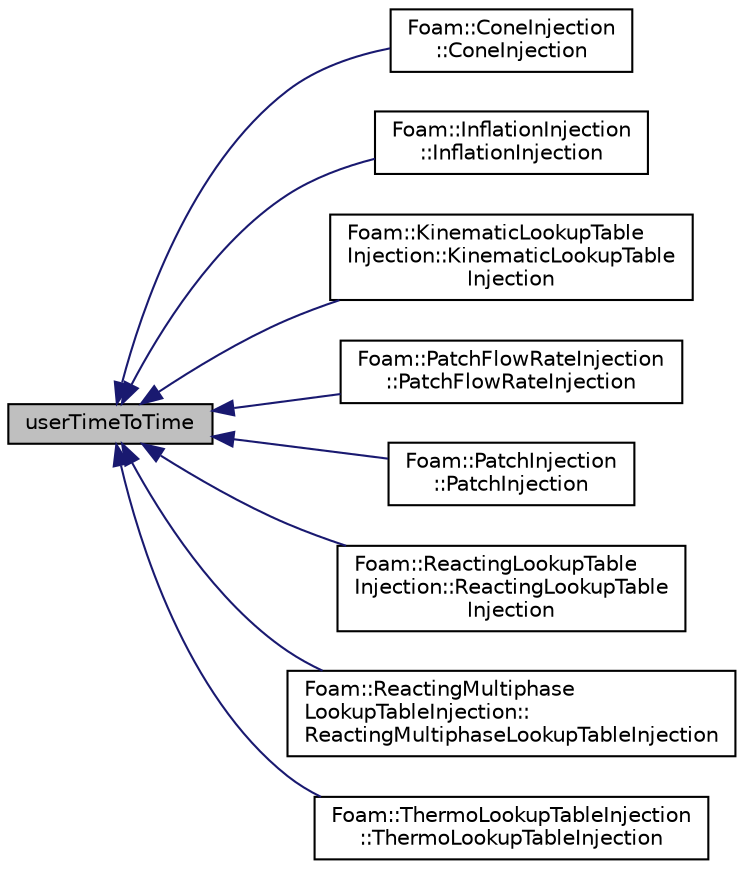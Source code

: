 digraph "userTimeToTime"
{
  bgcolor="transparent";
  edge [fontname="Helvetica",fontsize="10",labelfontname="Helvetica",labelfontsize="10"];
  node [fontname="Helvetica",fontsize="10",shape=record];
  rankdir="LR";
  Node1 [label="userTimeToTime",height=0.2,width=0.4,color="black", fillcolor="grey75", style="filled" fontcolor="black"];
  Node1 -> Node2 [dir="back",color="midnightblue",fontsize="10",style="solid",fontname="Helvetica"];
  Node2 [label="Foam::ConeInjection\l::ConeInjection",height=0.2,width=0.4,color="black",URL="$classFoam_1_1ConeInjection.html#a27734237622b5ec96d4f9bd9ea1b72a1",tooltip="Construct from dictionary. "];
  Node1 -> Node3 [dir="back",color="midnightblue",fontsize="10",style="solid",fontname="Helvetica"];
  Node3 [label="Foam::InflationInjection\l::InflationInjection",height=0.2,width=0.4,color="black",URL="$classFoam_1_1InflationInjection.html#a507ed754c52ed201d90a2c3fe5f09add",tooltip="Construct from dictionary. "];
  Node1 -> Node4 [dir="back",color="midnightblue",fontsize="10",style="solid",fontname="Helvetica"];
  Node4 [label="Foam::KinematicLookupTable\lInjection::KinematicLookupTable\lInjection",height=0.2,width=0.4,color="black",URL="$classFoam_1_1KinematicLookupTableInjection.html#a8d13ebf3461e90e2ac1f45d8ec030d7a",tooltip="Construct from dictionary. "];
  Node1 -> Node5 [dir="back",color="midnightblue",fontsize="10",style="solid",fontname="Helvetica"];
  Node5 [label="Foam::PatchFlowRateInjection\l::PatchFlowRateInjection",height=0.2,width=0.4,color="black",URL="$classFoam_1_1PatchFlowRateInjection.html#a91ebd5a3a02fc32a75bf8b93768e6017",tooltip="Construct from dictionary. "];
  Node1 -> Node6 [dir="back",color="midnightblue",fontsize="10",style="solid",fontname="Helvetica"];
  Node6 [label="Foam::PatchInjection\l::PatchInjection",height=0.2,width=0.4,color="black",URL="$classFoam_1_1PatchInjection.html#aa9c5600f0c25be3019777cc1d743ba6b",tooltip="Construct from dictionary. "];
  Node1 -> Node7 [dir="back",color="midnightblue",fontsize="10",style="solid",fontname="Helvetica"];
  Node7 [label="Foam::ReactingLookupTable\lInjection::ReactingLookupTable\lInjection",height=0.2,width=0.4,color="black",URL="$classFoam_1_1ReactingLookupTableInjection.html#a46d9e32f06dc33beaf5f4c693ad68428",tooltip="Construct from dictionary. "];
  Node1 -> Node8 [dir="back",color="midnightblue",fontsize="10",style="solid",fontname="Helvetica"];
  Node8 [label="Foam::ReactingMultiphase\lLookupTableInjection::\lReactingMultiphaseLookupTableInjection",height=0.2,width=0.4,color="black",URL="$classFoam_1_1ReactingMultiphaseLookupTableInjection.html#a5f978da1e74d130ef8a174ca38410469",tooltip="Construct from dictionary. "];
  Node1 -> Node9 [dir="back",color="midnightblue",fontsize="10",style="solid",fontname="Helvetica"];
  Node9 [label="Foam::ThermoLookupTableInjection\l::ThermoLookupTableInjection",height=0.2,width=0.4,color="black",URL="$classFoam_1_1ThermoLookupTableInjection.html#a5b8ad8c69ca95f5265232b7146d43ab9",tooltip="Construct from dictionary. "];
}
